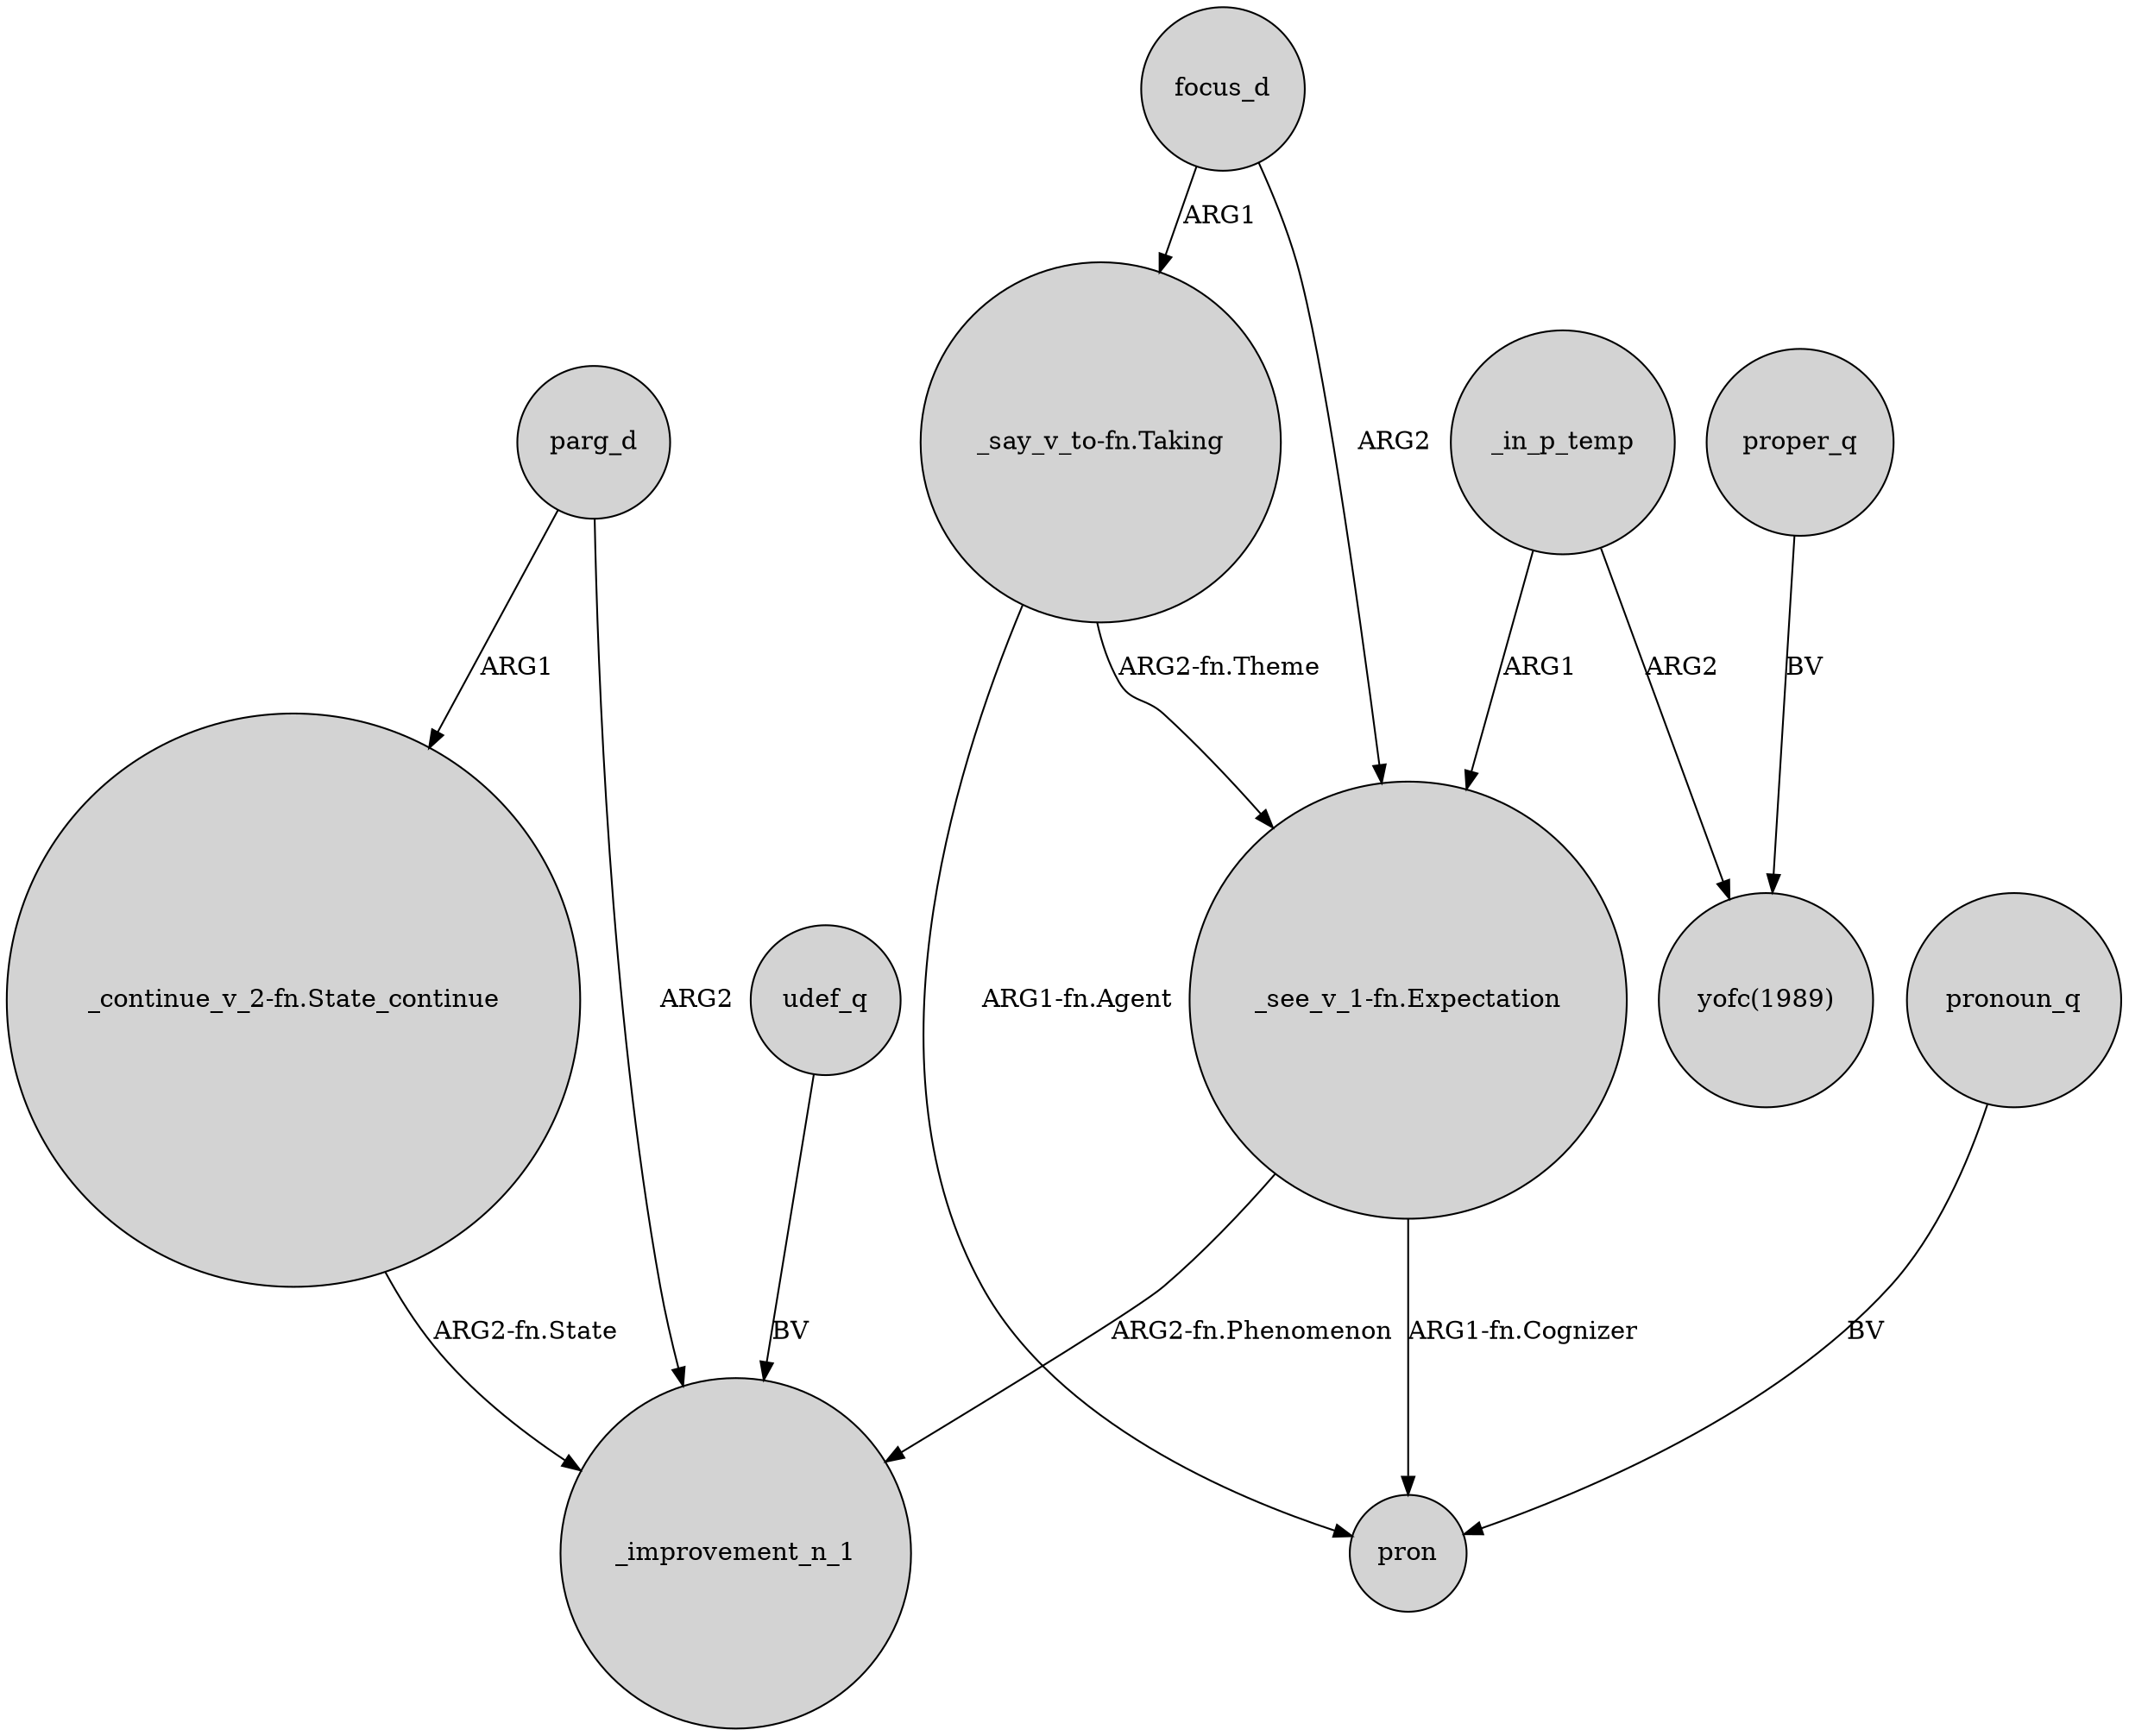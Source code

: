 digraph {
	node [shape=circle style=filled]
	parg_d -> "_continue_v_2-fn.State_continue" [label=ARG1]
	_in_p_temp -> "yofc(1989)" [label=ARG2]
	_in_p_temp -> "_see_v_1-fn.Expectation" [label=ARG1]
	focus_d -> "_see_v_1-fn.Expectation" [label=ARG2]
	focus_d -> "_say_v_to-fn.Taking" [label=ARG1]
	"_say_v_to-fn.Taking" -> "_see_v_1-fn.Expectation" [label="ARG2-fn.Theme"]
	parg_d -> _improvement_n_1 [label=ARG2]
	udef_q -> _improvement_n_1 [label=BV]
	"_see_v_1-fn.Expectation" -> _improvement_n_1 [label="ARG2-fn.Phenomenon"]
	"_say_v_to-fn.Taking" -> pron [label="ARG1-fn.Agent"]
	proper_q -> "yofc(1989)" [label=BV]
	"_continue_v_2-fn.State_continue" -> _improvement_n_1 [label="ARG2-fn.State"]
	pronoun_q -> pron [label=BV]
	"_see_v_1-fn.Expectation" -> pron [label="ARG1-fn.Cognizer"]
}
